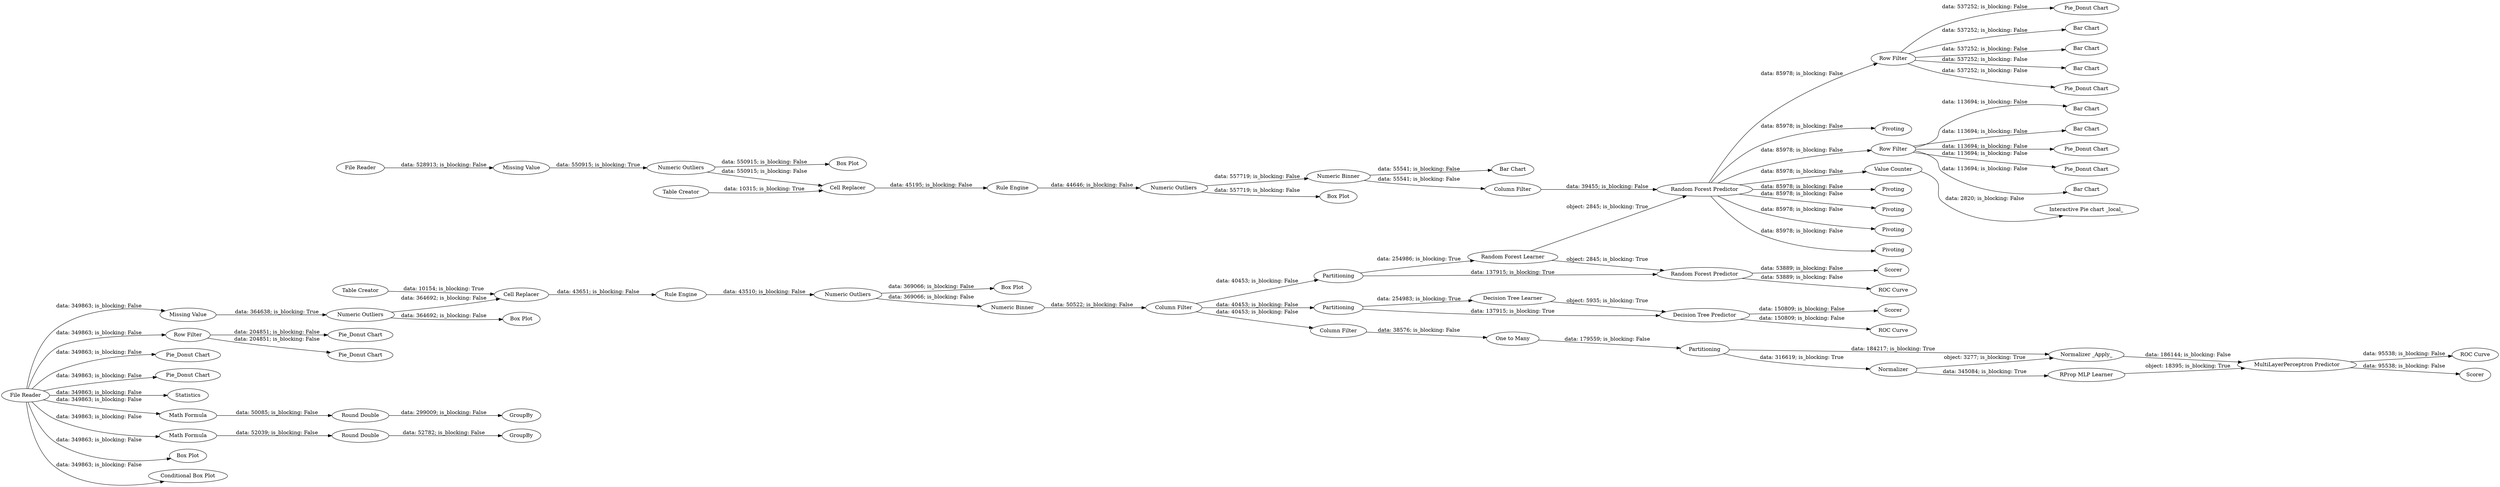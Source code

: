 digraph {
	"-2447012255863890010_58" [label="Numeric Outliers"]
	"-2447012255863890010_23" [label="Round Double"]
	"-2447012255863890010_97" [label="Numeric Outliers"]
	"-2447012255863890010_56" [label="Table Creator"]
	"-2447012255863890010_40" [label="Missing Value"]
	"-2447012255863890010_118" [label="Bar Chart"]
	"-2447012255863890010_93" [label="Column Filter"]
	"-2447012255863890010_75" [label="RProp MLP Learner"]
	"-2447012255863890010_27" [label="Row Filter"]
	"-2447012255863890010_2" [label="Pie_Donut Chart"]
	"-2447012255863890010_61" [label="Column Filter"]
	"-2447012255863890010_120" [label="Pie_Donut Chart"]
	"-2447012255863890010_92" [label="Rule Engine"]
	"-2447012255863890010_55" [label="Numeric Binner"]
	"-2447012255863890010_116" [label="Bar Chart"]
	"-2447012255863890010_96" [label="Bar Chart"]
	"-2447012255863890010_126" [label=Pivoting]
	"-2447012255863890010_99" [label="Box Plot"]
	"-2447012255863890010_45" [label="Cell Replacer"]
	"-2447012255863890010_77" [label="ROC Curve"]
	"-2447012255863890010_71" [label=Partitioning]
	"-2447012255863890010_1" [label="File Reader"]
	"-2447012255863890010_81" [label="Random Forest Learner"]
	"-2447012255863890010_68" [label=Scorer]
	"-2447012255863890010_18" [label="Round Double"]
	"-2447012255863890010_51" [label="Numeric Outliers"]
	"-2447012255863890010_87" [label="Column Filter"]
	"-2447012255863890010_94" [label="Cell Replacer"]
	"-2447012255863890010_125" [label=Pivoting]
	"-2447012255863890010_122" [label="Pie_Donut Chart"]
	"-2447012255863890010_86" [label=Scorer]
	"-2447012255863890010_103" [label="Random Forest Predictor"]
	"-2447012255863890010_79" [label=Partitioning]
	"-2447012255863890010_76" [label="MultiLayerPerceptron Predictor"]
	"-2447012255863890010_74" [label="Normalizer _Apply_"]
	"-2447012255863890010_65" [label="Decision Tree Learner"]
	"-2447012255863890010_98" [label="Numeric Binner"]
	"-2447012255863890010_115" [label="Row Filter"]
	"-2447012255863890010_84" [label="ROC Curve"]
	"-2447012255863890010_119" [label="Bar Chart"]
	"-2447012255863890010_90" [label="Table Creator"]
	"-2447012255863890010_124" [label=Pivoting]
	"-2447012255863890010_69" [label="ROC Curve"]
	"-2447012255863890010_114" [label="Row Filter"]
	"-2447012255863890010_28" [label="Pie_Donut Chart"]
	"-2447012255863890010_64" [label=Partitioning]
	"-2447012255863890010_59" [label="Box Plot"]
	"-2447012255863890010_66" [label="Decision Tree Predictor"]
	"-2447012255863890010_52" [label="Rule Engine"]
	"-2447012255863890010_78" [label=Scorer]
	"-2447012255863890010_82" [label="Random Forest Predictor"]
	"-2447012255863890010_107" [label="File Reader"]
	"-2447012255863890010_39" [label=Statistics]
	"-2447012255863890010_88" [label="One to Many"]
	"-2447012255863890010_100" [label="Missing Value"]
	"-2447012255863890010_108" [label="Value Counter"]
	"-2447012255863890010_89" [label="Box Plot"]
	"-2447012255863890010_110" [label="Bar Chart"]
	"-2447012255863890010_112" [label="Pie_Donut Chart"]
	"-2447012255863890010_10" [label="Math Formula"]
	"-2447012255863890010_127" [label=Pivoting]
	"-2447012255863890010_22" [label=GroupBy]
	"-2447012255863890010_60" [label="Box Plot"]
	"-2447012255863890010_73" [label=Normalizer]
	"-2447012255863890010_5" [label="Math Formula"]
	"-2447012255863890010_25" [label="Pie_Donut Chart"]
	"-2447012255863890010_117" [label="Pie_Donut Chart"]
	"-2447012255863890010_123" [label="Bar Chart"]
	"-2447012255863890010_41" [label="Box Plot"]
	"-2447012255863890010_63" [label="Conditional Box Plot"]
	"-2447012255863890010_128" [label=Pivoting]
	"-2447012255863890010_101" [label="Numeric Outliers"]
	"-2447012255863890010_21" [label=GroupBy]
	"-2447012255863890010_29" [label="Pie_Donut Chart"]
	"-2447012255863890010_121" [label="Bar Chart"]
	"-2447012255863890010_109" [label="Interactive Pie chart _local_"]
	"-2447012255863890010_82" -> "-2447012255863890010_84" [label="data: 53889; is_blocking: False"]
	"-2447012255863890010_79" -> "-2447012255863890010_82" [label="data: 137915; is_blocking: True"]
	"-2447012255863890010_73" -> "-2447012255863890010_74" [label="object: 3277; is_blocking: True"]
	"-2447012255863890010_81" -> "-2447012255863890010_103" [label="object: 2845; is_blocking: True"]
	"-2447012255863890010_103" -> "-2447012255863890010_115" [label="data: 85978; is_blocking: False"]
	"-2447012255863890010_90" -> "-2447012255863890010_94" [label="data: 10315; is_blocking: True"]
	"-2447012255863890010_58" -> "-2447012255863890010_59" [label="data: 364692; is_blocking: False"]
	"-2447012255863890010_115" -> "-2447012255863890010_120" [label="data: 537252; is_blocking: False"]
	"-2447012255863890010_93" -> "-2447012255863890010_103" [label="data: 39455; is_blocking: False"]
	"-2447012255863890010_64" -> "-2447012255863890010_66" [label="data: 137915; is_blocking: True"]
	"-2447012255863890010_1" -> "-2447012255863890010_41" [label="data: 349863; is_blocking: False"]
	"-2447012255863890010_71" -> "-2447012255863890010_73" [label="data: 316619; is_blocking: True"]
	"-2447012255863890010_1" -> "-2447012255863890010_10" [label="data: 349863; is_blocking: False"]
	"-2447012255863890010_74" -> "-2447012255863890010_76" [label="data: 186144; is_blocking: False"]
	"-2447012255863890010_98" -> "-2447012255863890010_93" [label="data: 55541; is_blocking: False"]
	"-2447012255863890010_76" -> "-2447012255863890010_77" [label="data: 95538; is_blocking: False"]
	"-2447012255863890010_81" -> "-2447012255863890010_82" [label="object: 2845; is_blocking: True"]
	"-2447012255863890010_1" -> "-2447012255863890010_63" [label="data: 349863; is_blocking: False"]
	"-2447012255863890010_27" -> "-2447012255863890010_29" [label="data: 204851; is_blocking: False"]
	"-2447012255863890010_114" -> "-2447012255863890010_118" [label="data: 113694; is_blocking: False"]
	"-2447012255863890010_66" -> "-2447012255863890010_68" [label="data: 150809; is_blocking: False"]
	"-2447012255863890010_18" -> "-2447012255863890010_21" [label="data: 52782; is_blocking: False"]
	"-2447012255863890010_45" -> "-2447012255863890010_52" [label="data: 43651; is_blocking: False"]
	"-2447012255863890010_10" -> "-2447012255863890010_23" [label="data: 50085; is_blocking: False"]
	"-2447012255863890010_103" -> "-2447012255863890010_125" [label="data: 85978; is_blocking: False"]
	"-2447012255863890010_61" -> "-2447012255863890010_87" [label="data: 40453; is_blocking: False"]
	"-2447012255863890010_51" -> "-2447012255863890010_55" [label="data: 369066; is_blocking: False"]
	"-2447012255863890010_94" -> "-2447012255863890010_92" [label="data: 45195; is_blocking: False"]
	"-2447012255863890010_103" -> "-2447012255863890010_127" [label="data: 85978; is_blocking: False"]
	"-2447012255863890010_1" -> "-2447012255863890010_40" [label="data: 349863; is_blocking: False"]
	"-2447012255863890010_103" -> "-2447012255863890010_126" [label="data: 85978; is_blocking: False"]
	"-2447012255863890010_114" -> "-2447012255863890010_117" [label="data: 113694; is_blocking: False"]
	"-2447012255863890010_97" -> "-2447012255863890010_94" [label="data: 550915; is_blocking: False"]
	"-2447012255863890010_40" -> "-2447012255863890010_58" [label="data: 364638; is_blocking: True"]
	"-2447012255863890010_5" -> "-2447012255863890010_18" [label="data: 52039; is_blocking: False"]
	"-2447012255863890010_56" -> "-2447012255863890010_45" [label="data: 10154; is_blocking: True"]
	"-2447012255863890010_115" -> "-2447012255863890010_121" [label="data: 537252; is_blocking: False"]
	"-2447012255863890010_97" -> "-2447012255863890010_89" [label="data: 550915; is_blocking: False"]
	"-2447012255863890010_87" -> "-2447012255863890010_88" [label="data: 38576; is_blocking: False"]
	"-2447012255863890010_101" -> "-2447012255863890010_99" [label="data: 557719; is_blocking: False"]
	"-2447012255863890010_115" -> "-2447012255863890010_123" [label="data: 537252; is_blocking: False"]
	"-2447012255863890010_103" -> "-2447012255863890010_124" [label="data: 85978; is_blocking: False"]
	"-2447012255863890010_61" -> "-2447012255863890010_79" [label="data: 40453; is_blocking: False"]
	"-2447012255863890010_107" -> "-2447012255863890010_100" [label="data: 528913; is_blocking: False"]
	"-2447012255863890010_65" -> "-2447012255863890010_66" [label="object: 5935; is_blocking: True"]
	"-2447012255863890010_100" -> "-2447012255863890010_97" [label="data: 550915; is_blocking: True"]
	"-2447012255863890010_82" -> "-2447012255863890010_86" [label="data: 53889; is_blocking: False"]
	"-2447012255863890010_1" -> "-2447012255863890010_39" [label="data: 349863; is_blocking: False"]
	"-2447012255863890010_1" -> "-2447012255863890010_2" [label="data: 349863; is_blocking: False"]
	"-2447012255863890010_73" -> "-2447012255863890010_75" [label="data: 345084; is_blocking: True"]
	"-2447012255863890010_76" -> "-2447012255863890010_78" [label="data: 95538; is_blocking: False"]
	"-2447012255863890010_51" -> "-2447012255863890010_60" [label="data: 369066; is_blocking: False"]
	"-2447012255863890010_103" -> "-2447012255863890010_114" [label="data: 85978; is_blocking: False"]
	"-2447012255863890010_108" -> "-2447012255863890010_109" [label="data: 2820; is_blocking: False"]
	"-2447012255863890010_79" -> "-2447012255863890010_81" [label="data: 254986; is_blocking: True"]
	"-2447012255863890010_103" -> "-2447012255863890010_108" [label="data: 85978; is_blocking: False"]
	"-2447012255863890010_114" -> "-2447012255863890010_112" [label="data: 113694; is_blocking: False"]
	"-2447012255863890010_115" -> "-2447012255863890010_122" [label="data: 537252; is_blocking: False"]
	"-2447012255863890010_23" -> "-2447012255863890010_22" [label="data: 299009; is_blocking: False"]
	"-2447012255863890010_75" -> "-2447012255863890010_76" [label="object: 18395; is_blocking: True"]
	"-2447012255863890010_27" -> "-2447012255863890010_25" [label="data: 204851; is_blocking: False"]
	"-2447012255863890010_71" -> "-2447012255863890010_74" [label="data: 184217; is_blocking: True"]
	"-2447012255863890010_114" -> "-2447012255863890010_110" [label="data: 113694; is_blocking: False"]
	"-2447012255863890010_1" -> "-2447012255863890010_28" [label="data: 349863; is_blocking: False"]
	"-2447012255863890010_88" -> "-2447012255863890010_71" [label="data: 179559; is_blocking: False"]
	"-2447012255863890010_103" -> "-2447012255863890010_128" [label="data: 85978; is_blocking: False"]
	"-2447012255863890010_64" -> "-2447012255863890010_65" [label="data: 254983; is_blocking: True"]
	"-2447012255863890010_66" -> "-2447012255863890010_69" [label="data: 150809; is_blocking: False"]
	"-2447012255863890010_101" -> "-2447012255863890010_98" [label="data: 557719; is_blocking: False"]
	"-2447012255863890010_52" -> "-2447012255863890010_51" [label="data: 43510; is_blocking: False"]
	"-2447012255863890010_1" -> "-2447012255863890010_27" [label="data: 349863; is_blocking: False"]
	"-2447012255863890010_1" -> "-2447012255863890010_5" [label="data: 349863; is_blocking: False"]
	"-2447012255863890010_114" -> "-2447012255863890010_116" [label="data: 113694; is_blocking: False"]
	"-2447012255863890010_58" -> "-2447012255863890010_45" [label="data: 364692; is_blocking: False"]
	"-2447012255863890010_92" -> "-2447012255863890010_101" [label="data: 44646; is_blocking: False"]
	"-2447012255863890010_61" -> "-2447012255863890010_64" [label="data: 40453; is_blocking: False"]
	"-2447012255863890010_115" -> "-2447012255863890010_119" [label="data: 537252; is_blocking: False"]
	"-2447012255863890010_98" -> "-2447012255863890010_96" [label="data: 55541; is_blocking: False"]
	"-2447012255863890010_55" -> "-2447012255863890010_61" [label="data: 50522; is_blocking: False"]
	rankdir=LR
}
